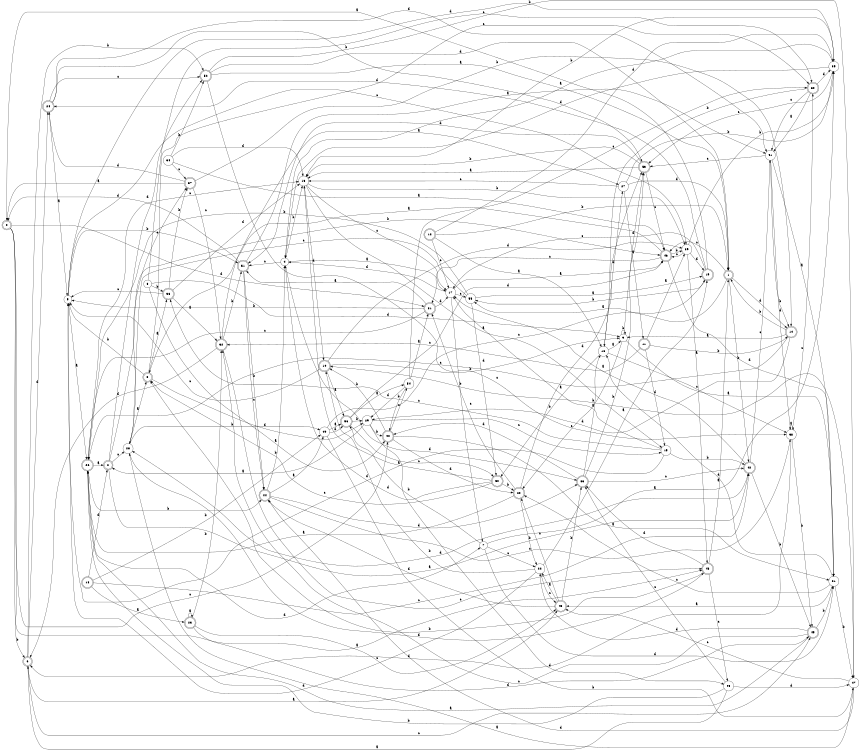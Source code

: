 digraph n46_6 {
__start0 [label="" shape="none"];

rankdir=LR;
size="8,5";

s0 [style="rounded,filled", color="black", fillcolor="white" shape="doublecircle", label="0"];
s1 [style="rounded,filled", color="black", fillcolor="white" shape="doublecircle", label="1"];
s2 [style="rounded,filled", color="black", fillcolor="white" shape="doublecircle", label="2"];
s3 [style="rounded,filled", color="black", fillcolor="white" shape="doublecircle", label="3"];
s4 [style="filled", color="black", fillcolor="white" shape="circle", label="4"];
s5 [style="filled", color="black", fillcolor="white" shape="circle", label="5"];
s6 [style="rounded,filled", color="black", fillcolor="white" shape="doublecircle", label="6"];
s7 [style="filled", color="black", fillcolor="white" shape="circle", label="7"];
s8 [style="filled", color="black", fillcolor="white" shape="circle", label="8"];
s9 [style="filled", color="black", fillcolor="white" shape="circle", label="9"];
s10 [style="rounded,filled", color="black", fillcolor="white" shape="doublecircle", label="10"];
s11 [style="rounded,filled", color="black", fillcolor="white" shape="doublecircle", label="11"];
s12 [style="rounded,filled", color="black", fillcolor="white" shape="doublecircle", label="12"];
s13 [style="filled", color="black", fillcolor="white" shape="circle", label="13"];
s14 [style="rounded,filled", color="black", fillcolor="white" shape="doublecircle", label="14"];
s15 [style="filled", color="black", fillcolor="white" shape="circle", label="15"];
s16 [style="filled", color="black", fillcolor="white" shape="circle", label="16"];
s17 [style="filled", color="black", fillcolor="white" shape="circle", label="17"];
s18 [style="rounded,filled", color="black", fillcolor="white" shape="doublecircle", label="18"];
s19 [style="rounded,filled", color="black", fillcolor="white" shape="doublecircle", label="19"];
s20 [style="rounded,filled", color="black", fillcolor="white" shape="doublecircle", label="20"];
s21 [style="filled", color="black", fillcolor="white" shape="circle", label="21"];
s22 [style="filled", color="black", fillcolor="white" shape="circle", label="22"];
s23 [style="rounded,filled", color="black", fillcolor="white" shape="doublecircle", label="23"];
s24 [style="rounded,filled", color="black", fillcolor="white" shape="doublecircle", label="24"];
s25 [style="filled", color="black", fillcolor="white" shape="circle", label="25"];
s26 [style="rounded,filled", color="black", fillcolor="white" shape="doublecircle", label="26"];
s27 [style="filled", color="black", fillcolor="white" shape="circle", label="27"];
s28 [style="filled", color="black", fillcolor="white" shape="circle", label="28"];
s29 [style="filled", color="black", fillcolor="white" shape="circle", label="29"];
s30 [style="rounded,filled", color="black", fillcolor="white" shape="doublecircle", label="30"];
s31 [style="rounded,filled", color="black", fillcolor="white" shape="doublecircle", label="31"];
s32 [style="rounded,filled", color="black", fillcolor="white" shape="doublecircle", label="32"];
s33 [style="rounded,filled", color="black", fillcolor="white" shape="doublecircle", label="33"];
s34 [style="filled", color="black", fillcolor="white" shape="circle", label="34"];
s35 [style="filled", color="black", fillcolor="white" shape="circle", label="35"];
s36 [style="rounded,filled", color="black", fillcolor="white" shape="doublecircle", label="36"];
s37 [style="rounded,filled", color="black", fillcolor="white" shape="doublecircle", label="37"];
s38 [style="filled", color="black", fillcolor="white" shape="circle", label="38"];
s39 [style="filled", color="black", fillcolor="white" shape="circle", label="39"];
s40 [style="rounded,filled", color="black", fillcolor="white" shape="doublecircle", label="40"];
s41 [style="filled", color="black", fillcolor="white" shape="circle", label="41"];
s42 [style="rounded,filled", color="black", fillcolor="white" shape="doublecircle", label="42"];
s43 [style="rounded,filled", color="black", fillcolor="white" shape="doublecircle", label="43"];
s44 [style="rounded,filled", color="black", fillcolor="white" shape="doublecircle", label="44"];
s45 [style="rounded,filled", color="black", fillcolor="white" shape="doublecircle", label="45"];
s46 [style="rounded,filled", color="black", fillcolor="white" shape="doublecircle", label="46"];
s47 [style="filled", color="black", fillcolor="white" shape="circle", label="47"];
s48 [style="rounded,filled", color="black", fillcolor="white" shape="doublecircle", label="48"];
s49 [style="filled", color="black", fillcolor="white" shape="circle", label="49"];
s50 [style="rounded,filled", color="black", fillcolor="white" shape="doublecircle", label="50"];
s51 [style="rounded,filled", color="black", fillcolor="white" shape="doublecircle", label="51"];
s52 [style="rounded,filled", color="black", fillcolor="white" shape="doublecircle", label="52"];
s53 [style="rounded,filled", color="black", fillcolor="white" shape="doublecircle", label="53"];
s54 [style="filled", color="black", fillcolor="white" shape="circle", label="54"];
s55 [style="filled", color="black", fillcolor="white" shape="circle", label="55"];
s56 [style="rounded,filled", color="black", fillcolor="white" shape="doublecircle", label="56"];
s0 -> s48 [label="a"];
s0 -> s6 [label="b"];
s0 -> s40 [label="c"];
s0 -> s31 [label="d"];
s1 -> s55 [label="a"];
s1 -> s42 [label="b"];
s1 -> s46 [label="c"];
s1 -> s14 [label="d"];
s2 -> s42 [label="a"];
s2 -> s46 [label="b"];
s2 -> s28 [label="c"];
s2 -> s52 [label="d"];
s3 -> s36 [label="a"];
s3 -> s5 [label="b"];
s3 -> s30 [label="c"];
s3 -> s29 [label="d"];
s4 -> s17 [label="a"];
s4 -> s13 [label="b"];
s4 -> s51 [label="c"];
s4 -> s33 [label="d"];
s5 -> s26 [label="a"];
s5 -> s51 [label="b"];
s5 -> s39 [label="c"];
s5 -> s35 [label="d"];
s6 -> s43 [label="a"];
s6 -> s52 [label="b"];
s6 -> s45 [label="c"];
s6 -> s24 [label="d"];
s7 -> s35 [label="a"];
s7 -> s56 [label="b"];
s7 -> s22 [label="c"];
s7 -> s21 [label="d"];
s8 -> s40 [label="a"];
s8 -> s36 [label="b"];
s8 -> s30 [label="c"];
s8 -> s9 [label="d"];
s9 -> s21 [label="a"];
s9 -> s9 [label="b"];
s9 -> s20 [label="c"];
s9 -> s53 [label="d"];
s10 -> s56 [label="a"];
s10 -> s9 [label="b"];
s10 -> s5 [label="c"];
s10 -> s39 [label="d"];
s11 -> s39 [label="a"];
s11 -> s14 [label="b"];
s11 -> s32 [label="c"];
s11 -> s15 [label="d"];
s12 -> s16 [label="a"];
s12 -> s1 [label="b"];
s12 -> s17 [label="c"];
s12 -> s35 [label="d"];
s13 -> s15 [label="a"];
s13 -> s39 [label="b"];
s13 -> s17 [label="c"];
s13 -> s10 [label="d"];
s14 -> s9 [label="a"];
s14 -> s1 [label="b"];
s14 -> s26 [label="c"];
s14 -> s29 [label="d"];
s15 -> s17 [label="a"];
s15 -> s42 [label="b"];
s15 -> s36 [label="c"];
s15 -> s5 [label="d"];
s16 -> s9 [label="a"];
s16 -> s50 [label="b"];
s16 -> s38 [label="c"];
s16 -> s27 [label="d"];
s17 -> s46 [label="a"];
s17 -> s7 [label="b"];
s17 -> s55 [label="c"];
s17 -> s4 [label="d"];
s18 -> s23 [label="a"];
s18 -> s49 [label="b"];
s18 -> s42 [label="c"];
s18 -> s2 [label="d"];
s19 -> s0 [label="a"];
s19 -> s55 [label="b"];
s19 -> s17 [label="c"];
s19 -> s24 [label="d"];
s20 -> s26 [label="a"];
s20 -> s22 [label="b"];
s20 -> s31 [label="c"];
s20 -> s53 [label="d"];
s21 -> s43 [label="a"];
s21 -> s47 [label="b"];
s21 -> s20 [label="c"];
s21 -> s16 [label="d"];
s22 -> s19 [label="a"];
s22 -> s10 [label="b"];
s22 -> s43 [label="c"];
s22 -> s5 [label="d"];
s23 -> s23 [label="a"];
s23 -> s32 [label="b"];
s23 -> s43 [label="c"];
s23 -> s45 [label="d"];
s24 -> s5 [label="a"];
s24 -> s53 [label="b"];
s24 -> s52 [label="c"];
s24 -> s41 [label="d"];
s25 -> s6 [label="a"];
s25 -> s26 [label="b"];
s25 -> s33 [label="c"];
s25 -> s47 [label="d"];
s26 -> s2 [label="a"];
s26 -> s44 [label="b"];
s26 -> s13 [label="c"];
s26 -> s7 [label="d"];
s27 -> s11 [label="a"];
s27 -> s35 [label="b"];
s27 -> s13 [label="c"];
s27 -> s1 [label="d"];
s28 -> s3 [label="a"];
s28 -> s49 [label="b"];
s28 -> s37 [label="c"];
s28 -> s48 [label="d"];
s29 -> s2 [label="a"];
s29 -> s40 [label="b"];
s29 -> s15 [label="c"];
s29 -> s25 [label="d"];
s30 -> s41 [label="a"];
s30 -> s16 [label="b"];
s30 -> s41 [label="c"];
s30 -> s35 [label="d"];
s31 -> s51 [label="a"];
s31 -> s5 [label="b"];
s31 -> s26 [label="c"];
s31 -> s17 [label="d"];
s32 -> s27 [label="a"];
s32 -> s51 [label="b"];
s32 -> s48 [label="c"];
s32 -> s6 [label="d"];
s33 -> s16 [label="a"];
s33 -> s53 [label="b"];
s33 -> s42 [label="c"];
s33 -> s40 [label="d"];
s34 -> s46 [label="a"];
s34 -> s52 [label="b"];
s34 -> s37 [label="c"];
s34 -> s13 [label="d"];
s35 -> s4 [label="a"];
s35 -> s13 [label="b"];
s35 -> s53 [label="c"];
s35 -> s4 [label="d"];
s36 -> s32 [label="a"];
s36 -> s37 [label="b"];
s36 -> s5 [label="c"];
s36 -> s13 [label="d"];
s37 -> s0 [label="a"];
s37 -> s14 [label="b"];
s37 -> s32 [label="c"];
s37 -> s24 [label="d"];
s38 -> s38 [label="a"];
s38 -> s45 [label="b"];
s38 -> s30 [label="c"];
s38 -> s6 [label="d"];
s39 -> s48 [label="a"];
s39 -> s35 [label="b"];
s39 -> s46 [label="c"];
s39 -> s19 [label="d"];
s40 -> s21 [label="a"];
s40 -> s10 [label="b"];
s40 -> s54 [label="c"];
s40 -> s20 [label="d"];
s41 -> s21 [label="a"];
s41 -> s14 [label="b"];
s41 -> s53 [label="c"];
s41 -> s38 [label="d"];
s42 -> s17 [label="a"];
s42 -> s45 [label="b"];
s42 -> s41 [label="c"];
s42 -> s28 [label="d"];
s43 -> s22 [label="a"];
s43 -> s33 [label="b"];
s43 -> s20 [label="c"];
s43 -> s44 [label="d"];
s44 -> s49 [label="a"];
s44 -> s4 [label="b"];
s44 -> s38 [label="c"];
s44 -> s33 [label="d"];
s45 -> s26 [label="a"];
s45 -> s21 [label="b"];
s45 -> s32 [label="c"];
s45 -> s22 [label="d"];
s46 -> s3 [label="a"];
s46 -> s39 [label="b"];
s46 -> s31 [label="c"];
s46 -> s21 [label="d"];
s47 -> s28 [label="a"];
s47 -> s10 [label="b"];
s47 -> s43 [label="c"];
s47 -> s44 [label="d"];
s48 -> s1 [label="a"];
s48 -> s3 [label="b"];
s48 -> s25 [label="c"];
s48 -> s33 [label="d"];
s49 -> s56 [label="a"];
s49 -> s47 [label="b"];
s49 -> s19 [label="c"];
s49 -> s56 [label="d"];
s50 -> s13 [label="a"];
s50 -> s20 [label="b"];
s50 -> s3 [label="c"];
s50 -> s4 [label="d"];
s51 -> s41 [label="a"];
s51 -> s44 [label="b"];
s51 -> s44 [label="c"];
s51 -> s0 [label="d"];
s52 -> s1 [label="a"];
s52 -> s47 [label="b"];
s52 -> s38 [label="c"];
s52 -> s1 [label="d"];
s53 -> s13 [label="a"];
s53 -> s13 [label="b"];
s53 -> s46 [label="c"];
s53 -> s51 [label="d"];
s54 -> s31 [label="a"];
s54 -> s40 [label="b"];
s54 -> s30 [label="c"];
s54 -> s29 [label="d"];
s55 -> s19 [label="a"];
s55 -> s26 [label="b"];
s55 -> s28 [label="c"];
s55 -> s50 [label="d"];
s56 -> s54 [label="a"];
s56 -> s29 [label="b"];
s56 -> s50 [label="c"];
s56 -> s46 [label="d"];

}